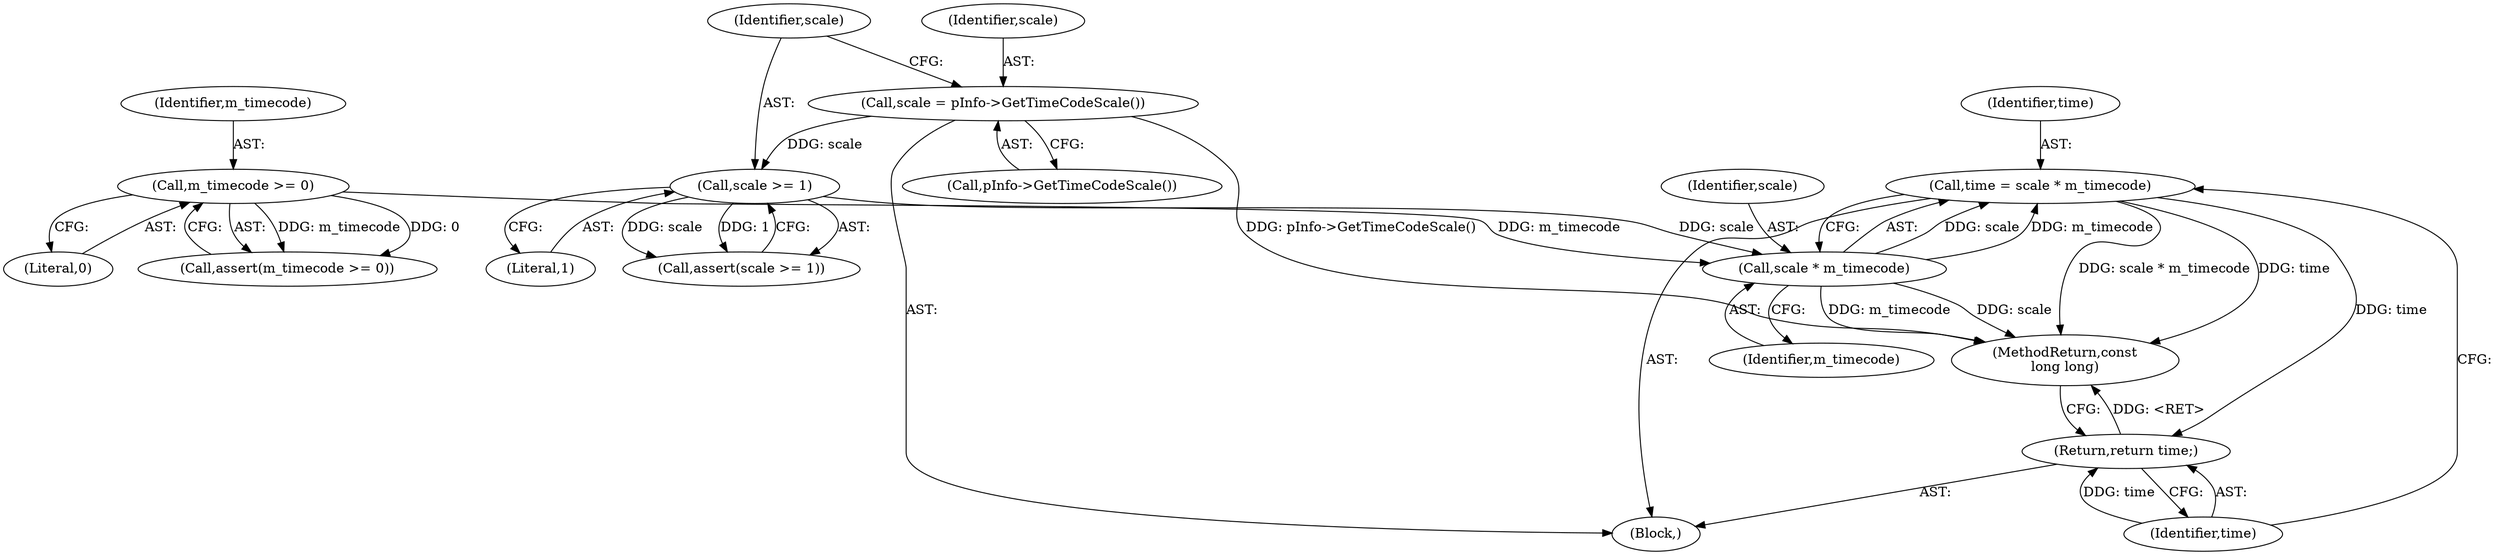 digraph "0_Android_04839626ed859623901ebd3a5fd483982186b59d_129@integer" {
"1000123" [label="(Call,time = scale * m_timecode)"];
"1000125" [label="(Call,scale * m_timecode)"];
"1000119" [label="(Call,scale >= 1)"];
"1000115" [label="(Call,scale = pInfo->GetTimeCodeScale())"];
"1000106" [label="(Call,m_timecode >= 0)"];
"1000128" [label="(Return,return time;)"];
"1000108" [label="(Literal,0)"];
"1000116" [label="(Identifier,scale)"];
"1000115" [label="(Call,scale = pInfo->GetTimeCodeScale())"];
"1000105" [label="(Call,assert(m_timecode >= 0))"];
"1000117" [label="(Call,pInfo->GetTimeCodeScale())"];
"1000126" [label="(Identifier,scale)"];
"1000123" [label="(Call,time = scale * m_timecode)"];
"1000124" [label="(Identifier,time)"];
"1000121" [label="(Literal,1)"];
"1000118" [label="(Call,assert(scale >= 1))"];
"1000129" [label="(Identifier,time)"];
"1000106" [label="(Call,m_timecode >= 0)"];
"1000127" [label="(Identifier,m_timecode)"];
"1000125" [label="(Call,scale * m_timecode)"];
"1000102" [label="(Block,)"];
"1000119" [label="(Call,scale >= 1)"];
"1000107" [label="(Identifier,m_timecode)"];
"1000128" [label="(Return,return time;)"];
"1000130" [label="(MethodReturn,const\nlong long)"];
"1000120" [label="(Identifier,scale)"];
"1000123" -> "1000102"  [label="AST: "];
"1000123" -> "1000125"  [label="CFG: "];
"1000124" -> "1000123"  [label="AST: "];
"1000125" -> "1000123"  [label="AST: "];
"1000129" -> "1000123"  [label="CFG: "];
"1000123" -> "1000130"  [label="DDG: scale * m_timecode"];
"1000123" -> "1000130"  [label="DDG: time"];
"1000125" -> "1000123"  [label="DDG: scale"];
"1000125" -> "1000123"  [label="DDG: m_timecode"];
"1000123" -> "1000128"  [label="DDG: time"];
"1000125" -> "1000127"  [label="CFG: "];
"1000126" -> "1000125"  [label="AST: "];
"1000127" -> "1000125"  [label="AST: "];
"1000125" -> "1000130"  [label="DDG: scale"];
"1000125" -> "1000130"  [label="DDG: m_timecode"];
"1000119" -> "1000125"  [label="DDG: scale"];
"1000106" -> "1000125"  [label="DDG: m_timecode"];
"1000119" -> "1000118"  [label="AST: "];
"1000119" -> "1000121"  [label="CFG: "];
"1000120" -> "1000119"  [label="AST: "];
"1000121" -> "1000119"  [label="AST: "];
"1000118" -> "1000119"  [label="CFG: "];
"1000119" -> "1000118"  [label="DDG: scale"];
"1000119" -> "1000118"  [label="DDG: 1"];
"1000115" -> "1000119"  [label="DDG: scale"];
"1000115" -> "1000102"  [label="AST: "];
"1000115" -> "1000117"  [label="CFG: "];
"1000116" -> "1000115"  [label="AST: "];
"1000117" -> "1000115"  [label="AST: "];
"1000120" -> "1000115"  [label="CFG: "];
"1000115" -> "1000130"  [label="DDG: pInfo->GetTimeCodeScale()"];
"1000106" -> "1000105"  [label="AST: "];
"1000106" -> "1000108"  [label="CFG: "];
"1000107" -> "1000106"  [label="AST: "];
"1000108" -> "1000106"  [label="AST: "];
"1000105" -> "1000106"  [label="CFG: "];
"1000106" -> "1000105"  [label="DDG: m_timecode"];
"1000106" -> "1000105"  [label="DDG: 0"];
"1000128" -> "1000102"  [label="AST: "];
"1000128" -> "1000129"  [label="CFG: "];
"1000129" -> "1000128"  [label="AST: "];
"1000130" -> "1000128"  [label="CFG: "];
"1000128" -> "1000130"  [label="DDG: <RET>"];
"1000129" -> "1000128"  [label="DDG: time"];
}
